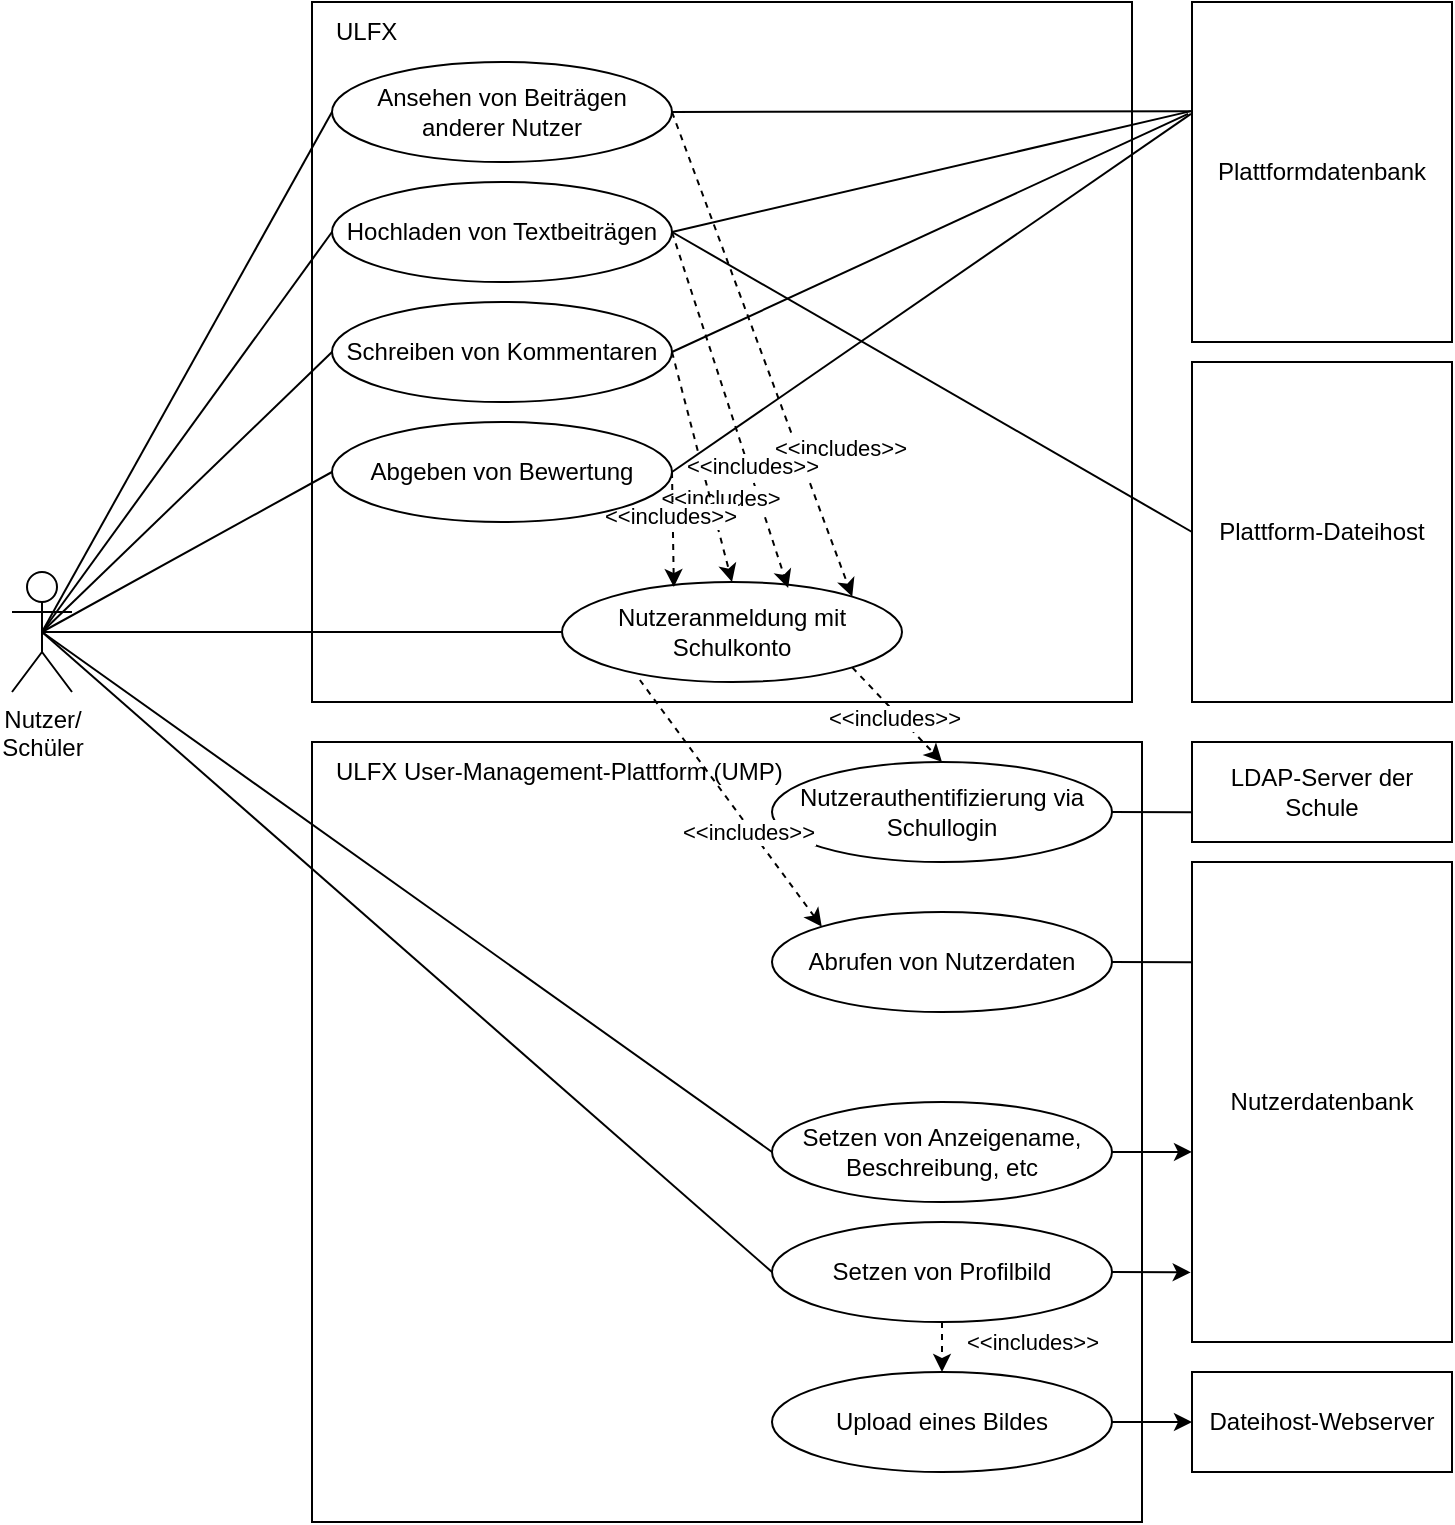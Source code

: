 <mxfile version="22.1.2" type="device">
  <diagram id="6qmla0ylQ88ybKYGIRtB" name="Seite-1">
    <mxGraphModel dx="794" dy="558" grid="1" gridSize="10" guides="1" tooltips="1" connect="1" arrows="1" fold="1" page="1" pageScale="1" pageWidth="827" pageHeight="1169" math="0" shadow="0">
      <root>
        <mxCell id="0" />
        <mxCell id="1" parent="0" />
        <mxCell id="U0qxjRxxlcd1XlXsWyBE-2" value="" style="whiteSpace=wrap;html=1;" parent="1" vertex="1">
          <mxGeometry x="200" y="100" width="410" height="350" as="geometry" />
        </mxCell>
        <mxCell id="U0qxjRxxlcd1XlXsWyBE-3" value="ULFX" style="text;html=1;strokeColor=none;fillColor=none;align=left;verticalAlign=middle;whiteSpace=wrap;rounded=0;" parent="1" vertex="1">
          <mxGeometry x="210" y="100" width="70" height="30" as="geometry" />
        </mxCell>
        <mxCell id="U0qxjRxxlcd1XlXsWyBE-4" value="Nutzeranmeldung mit Schulkonto" style="ellipse;whiteSpace=wrap;html=1;" parent="1" vertex="1">
          <mxGeometry x="325" y="390" width="170" height="50" as="geometry" />
        </mxCell>
        <mxCell id="U0qxjRxxlcd1XlXsWyBE-9" value="Nutzer/ &lt;br&gt;Schüler" style="shape=umlActor;verticalLabelPosition=bottom;verticalAlign=top;html=1;outlineConnect=0;" parent="1" vertex="1">
          <mxGeometry x="50" y="385" width="30" height="60" as="geometry" />
        </mxCell>
        <mxCell id="U0qxjRxxlcd1XlXsWyBE-10" value="" style="endArrow=none;html=1;rounded=0;exitX=0.5;exitY=0.5;exitDx=0;exitDy=0;exitPerimeter=0;entryX=0;entryY=0.5;entryDx=0;entryDy=0;" parent="1" source="U0qxjRxxlcd1XlXsWyBE-9" target="U0qxjRxxlcd1XlXsWyBE-4" edge="1">
          <mxGeometry width="50" height="50" relative="1" as="geometry">
            <mxPoint x="550" y="470" as="sourcePoint" />
            <mxPoint x="600" y="420" as="targetPoint" />
          </mxGeometry>
        </mxCell>
        <mxCell id="U0qxjRxxlcd1XlXsWyBE-11" value="" style="endArrow=none;html=1;rounded=0;entryX=0.5;entryY=0.5;entryDx=0;entryDy=0;entryPerimeter=0;exitX=0;exitY=0.5;exitDx=0;exitDy=0;" parent="1" source="U0qxjRxxlcd1XlXsWyBE-5" target="U0qxjRxxlcd1XlXsWyBE-9" edge="1">
          <mxGeometry width="50" height="50" relative="1" as="geometry">
            <mxPoint x="550" y="470" as="sourcePoint" />
            <mxPoint x="600" y="420" as="targetPoint" />
          </mxGeometry>
        </mxCell>
        <mxCell id="U0qxjRxxlcd1XlXsWyBE-12" value="" style="endArrow=none;html=1;rounded=0;exitX=0.5;exitY=0.5;exitDx=0;exitDy=0;exitPerimeter=0;entryX=0;entryY=0.5;entryDx=0;entryDy=0;" parent="1" source="U0qxjRxxlcd1XlXsWyBE-9" target="U0qxjRxxlcd1XlXsWyBE-6" edge="1">
          <mxGeometry width="50" height="50" relative="1" as="geometry">
            <mxPoint x="550" y="470" as="sourcePoint" />
            <mxPoint x="600" y="420" as="targetPoint" />
          </mxGeometry>
        </mxCell>
        <mxCell id="U0qxjRxxlcd1XlXsWyBE-13" value="" style="endArrow=none;html=1;rounded=0;exitX=0.5;exitY=0.5;exitDx=0;exitDy=0;exitPerimeter=0;entryX=0;entryY=0.5;entryDx=0;entryDy=0;" parent="1" source="U0qxjRxxlcd1XlXsWyBE-9" target="U0qxjRxxlcd1XlXsWyBE-7" edge="1">
          <mxGeometry width="50" height="50" relative="1" as="geometry">
            <mxPoint x="550" y="470" as="sourcePoint" />
            <mxPoint x="600" y="420" as="targetPoint" />
          </mxGeometry>
        </mxCell>
        <mxCell id="U0qxjRxxlcd1XlXsWyBE-14" value="" style="endArrow=none;html=1;rounded=0;entryX=0.5;entryY=0.5;entryDx=0;entryDy=0;entryPerimeter=0;exitX=0;exitY=0.5;exitDx=0;exitDy=0;" parent="1" source="U0qxjRxxlcd1XlXsWyBE-8" target="U0qxjRxxlcd1XlXsWyBE-9" edge="1">
          <mxGeometry width="50" height="50" relative="1" as="geometry">
            <mxPoint x="550" y="470" as="sourcePoint" />
            <mxPoint x="600" y="420" as="targetPoint" />
          </mxGeometry>
        </mxCell>
        <mxCell id="U0qxjRxxlcd1XlXsWyBE-15" value="" style="endArrow=classic;html=1;rounded=0;exitX=1;exitY=0.5;exitDx=0;exitDy=0;entryX=1;entryY=0;entryDx=0;entryDy=0;dashed=1;" parent="1" source="U0qxjRxxlcd1XlXsWyBE-5" target="U0qxjRxxlcd1XlXsWyBE-4" edge="1">
          <mxGeometry width="50" height="50" relative="1" as="geometry">
            <mxPoint x="550" y="490" as="sourcePoint" />
            <mxPoint x="600" y="440" as="targetPoint" />
          </mxGeometry>
        </mxCell>
        <mxCell id="U0qxjRxxlcd1XlXsWyBE-22" value="&amp;lt;&amp;lt;includes&amp;gt;&amp;gt;" style="edgeLabel;html=1;align=center;verticalAlign=middle;resizable=0;points=[];" parent="U0qxjRxxlcd1XlXsWyBE-15" vertex="1" connectable="0">
          <mxGeometry x="-0.174" y="1" relative="1" as="geometry">
            <mxPoint x="46" y="68" as="offset" />
          </mxGeometry>
        </mxCell>
        <mxCell id="U0qxjRxxlcd1XlXsWyBE-16" value="" style="endArrow=classic;html=1;rounded=0;exitX=1;exitY=0.5;exitDx=0;exitDy=0;entryX=0.665;entryY=0.06;entryDx=0;entryDy=0;dashed=1;entryPerimeter=0;" parent="1" source="U0qxjRxxlcd1XlXsWyBE-6" target="U0qxjRxxlcd1XlXsWyBE-4" edge="1">
          <mxGeometry width="50" height="50" relative="1" as="geometry">
            <mxPoint x="390" y="235" as="sourcePoint" />
            <mxPoint x="509" y="200" as="targetPoint" />
          </mxGeometry>
        </mxCell>
        <mxCell id="U0qxjRxxlcd1XlXsWyBE-21" value="&amp;lt;&amp;lt;includes&amp;gt;" style="edgeLabel;html=1;align=center;verticalAlign=middle;resizable=0;points=[];" parent="U0qxjRxxlcd1XlXsWyBE-16" vertex="1" connectable="0">
          <mxGeometry x="0.237" y="-2" relative="1" as="geometry">
            <mxPoint x="-10" y="22" as="offset" />
          </mxGeometry>
        </mxCell>
        <mxCell id="U0qxjRxxlcd1XlXsWyBE-17" value="" style="endArrow=classic;html=1;rounded=0;exitX=1;exitY=0.5;exitDx=0;exitDy=0;dashed=1;entryX=0.5;entryY=0;entryDx=0;entryDy=0;" parent="1" source="U0qxjRxxlcd1XlXsWyBE-7" target="U0qxjRxxlcd1XlXsWyBE-4" edge="1">
          <mxGeometry width="50" height="50" relative="1" as="geometry">
            <mxPoint x="390" y="295" as="sourcePoint" />
            <mxPoint x="500" y="190" as="targetPoint" />
          </mxGeometry>
        </mxCell>
        <mxCell id="U0qxjRxxlcd1XlXsWyBE-20" value="&amp;lt;&amp;lt;includes&amp;gt;&amp;gt;" style="edgeLabel;html=1;align=center;verticalAlign=middle;resizable=0;points=[];" parent="U0qxjRxxlcd1XlXsWyBE-17" vertex="1" connectable="0">
          <mxGeometry x="-0.17" y="1" relative="1" as="geometry">
            <mxPoint x="26" y="9" as="offset" />
          </mxGeometry>
        </mxCell>
        <mxCell id="U0qxjRxxlcd1XlXsWyBE-18" value="" style="endArrow=classic;html=1;rounded=0;exitX=1;exitY=0.5;exitDx=0;exitDy=0;dashed=1;entryX=0.329;entryY=0.05;entryDx=0;entryDy=0;entryPerimeter=0;" parent="1" source="U0qxjRxxlcd1XlXsWyBE-8" target="U0qxjRxxlcd1XlXsWyBE-4" edge="1">
          <mxGeometry width="50" height="50" relative="1" as="geometry">
            <mxPoint x="390" y="355" as="sourcePoint" />
            <mxPoint x="490" y="190" as="targetPoint" />
          </mxGeometry>
        </mxCell>
        <mxCell id="U0qxjRxxlcd1XlXsWyBE-19" value="&amp;lt;&amp;lt;includes&amp;gt;&amp;gt;" style="edgeLabel;html=1;align=center;verticalAlign=middle;resizable=0;points=[];" parent="U0qxjRxxlcd1XlXsWyBE-18" vertex="1" connectable="0">
          <mxGeometry x="-0.248" y="-2" relative="1" as="geometry">
            <mxPoint as="offset" />
          </mxGeometry>
        </mxCell>
        <mxCell id="U0qxjRxxlcd1XlXsWyBE-23" value="" style="whiteSpace=wrap;html=1;imageAspect=0;resizeWidth=1;resizeHeight=1;" parent="1" vertex="1">
          <mxGeometry x="640" y="470" width="130" height="50" as="geometry" />
        </mxCell>
        <mxCell id="U0qxjRxxlcd1XlXsWyBE-24" value="LDAP-Server der Schule" style="text;html=1;strokeColor=none;fillColor=none;align=center;verticalAlign=middle;whiteSpace=wrap;rounded=0;" parent="1" vertex="1">
          <mxGeometry x="640" y="470" width="130" height="50" as="geometry" />
        </mxCell>
        <mxCell id="U0qxjRxxlcd1XlXsWyBE-25" value="Nutzerdatenbank" style="whiteSpace=wrap;html=1;imageAspect=0;resizeWidth=1;resizeHeight=1;" parent="1" vertex="1">
          <mxGeometry x="640" y="530" width="130" height="240" as="geometry" />
        </mxCell>
        <mxCell id="U0qxjRxxlcd1XlXsWyBE-35" value="" style="whiteSpace=wrap;html=1;" parent="1" vertex="1">
          <mxGeometry x="200" y="470" width="415" height="390" as="geometry" />
        </mxCell>
        <mxCell id="U0qxjRxxlcd1XlXsWyBE-36" value="ULFX User-Management-Plattform (UMP)" style="text;html=1;strokeColor=none;fillColor=none;align=left;verticalAlign=middle;whiteSpace=wrap;rounded=0;" parent="1" vertex="1">
          <mxGeometry x="210" y="470" width="240" height="30" as="geometry" />
        </mxCell>
        <mxCell id="U0qxjRxxlcd1XlXsWyBE-37" value="Abrufen von Nutzerdaten" style="ellipse;whiteSpace=wrap;html=1;" parent="1" vertex="1">
          <mxGeometry x="430" y="555" width="170" height="50" as="geometry" />
        </mxCell>
        <mxCell id="U0qxjRxxlcd1XlXsWyBE-39" value="" style="endArrow=none;html=1;rounded=0;exitX=1;exitY=0.5;exitDx=0;exitDy=0;entryX=-0.002;entryY=0.209;entryDx=0;entryDy=0;entryPerimeter=0;" parent="1" source="U0qxjRxxlcd1XlXsWyBE-37" target="U0qxjRxxlcd1XlXsWyBE-25" edge="1">
          <mxGeometry width="50" height="50" relative="1" as="geometry">
            <mxPoint x="530" y="395" as="sourcePoint" />
            <mxPoint x="650" y="540" as="targetPoint" />
          </mxGeometry>
        </mxCell>
        <mxCell id="U0qxjRxxlcd1XlXsWyBE-5" value="Ansehen von Beiträgen anderer Nutzer" style="ellipse;whiteSpace=wrap;html=1;" parent="1" vertex="1">
          <mxGeometry x="210" y="130" width="170" height="50" as="geometry" />
        </mxCell>
        <mxCell id="U0qxjRxxlcd1XlXsWyBE-6" value="Hochladen von Textbeiträgen" style="ellipse;whiteSpace=wrap;html=1;" parent="1" vertex="1">
          <mxGeometry x="210" y="190" width="170" height="50" as="geometry" />
        </mxCell>
        <mxCell id="U0qxjRxxlcd1XlXsWyBE-7" value="Schreiben von Kommentaren" style="ellipse;whiteSpace=wrap;html=1;" parent="1" vertex="1">
          <mxGeometry x="210" y="250" width="170" height="50" as="geometry" />
        </mxCell>
        <mxCell id="U0qxjRxxlcd1XlXsWyBE-8" value="Abgeben von Bewertung" style="ellipse;whiteSpace=wrap;html=1;" parent="1" vertex="1">
          <mxGeometry x="210" y="310" width="170" height="50" as="geometry" />
        </mxCell>
        <mxCell id="U0qxjRxxlcd1XlXsWyBE-41" value="Setzen von Anzeigename, Beschreibung, etc" style="ellipse;whiteSpace=wrap;html=1;" parent="1" vertex="1">
          <mxGeometry x="430" y="650" width="170" height="50" as="geometry" />
        </mxCell>
        <mxCell id="U0qxjRxxlcd1XlXsWyBE-42" value="Setzen von Profilbild" style="ellipse;whiteSpace=wrap;html=1;" parent="1" vertex="1">
          <mxGeometry x="430" y="710" width="170" height="50" as="geometry" />
        </mxCell>
        <mxCell id="U0qxjRxxlcd1XlXsWyBE-43" value="Upload eines Bildes" style="ellipse;whiteSpace=wrap;html=1;" parent="1" vertex="1">
          <mxGeometry x="430" y="785" width="170" height="50" as="geometry" />
        </mxCell>
        <mxCell id="U0qxjRxxlcd1XlXsWyBE-44" value="Dateihost-Webserver" style="whiteSpace=wrap;html=1;imageAspect=0;resizeWidth=1;resizeHeight=1;" parent="1" vertex="1">
          <mxGeometry x="640" y="785" width="130" height="50" as="geometry" />
        </mxCell>
        <mxCell id="U0qxjRxxlcd1XlXsWyBE-46" value="" style="endArrow=classic;html=1;rounded=0;exitX=0.5;exitY=1;exitDx=0;exitDy=0;dashed=1;entryX=0.5;entryY=0;entryDx=0;entryDy=0;" parent="1" source="U0qxjRxxlcd1XlXsWyBE-42" target="U0qxjRxxlcd1XlXsWyBE-43" edge="1">
          <mxGeometry width="50" height="50" relative="1" as="geometry">
            <mxPoint x="509" y="105" as="sourcePoint" />
            <mxPoint x="509" y="375" as="targetPoint" />
          </mxGeometry>
        </mxCell>
        <mxCell id="U0qxjRxxlcd1XlXsWyBE-47" value="&amp;lt;&amp;lt;includes&amp;gt;&amp;gt;" style="edgeLabel;html=1;align=center;verticalAlign=middle;resizable=0;points=[];" parent="U0qxjRxxlcd1XlXsWyBE-46" vertex="1" connectable="0">
          <mxGeometry x="-0.248" y="-2" relative="1" as="geometry">
            <mxPoint x="47" as="offset" />
          </mxGeometry>
        </mxCell>
        <mxCell id="U0qxjRxxlcd1XlXsWyBE-48" value="" style="endArrow=classic;html=1;rounded=0;exitX=1;exitY=0.5;exitDx=0;exitDy=0;entryX=0;entryY=0.5;entryDx=0;entryDy=0;" parent="1" source="U0qxjRxxlcd1XlXsWyBE-43" target="U0qxjRxxlcd1XlXsWyBE-44" edge="1">
          <mxGeometry width="50" height="50" relative="1" as="geometry">
            <mxPoint x="530" y="495" as="sourcePoint" />
            <mxPoint x="580" y="445" as="targetPoint" />
          </mxGeometry>
        </mxCell>
        <mxCell id="U0qxjRxxlcd1XlXsWyBE-49" value="" style="endArrow=none;html=1;rounded=0;entryX=0.5;entryY=0.5;entryDx=0;entryDy=0;entryPerimeter=0;exitX=0;exitY=0.5;exitDx=0;exitDy=0;" parent="1" source="U0qxjRxxlcd1XlXsWyBE-41" target="U0qxjRxxlcd1XlXsWyBE-9" edge="1">
          <mxGeometry width="50" height="50" relative="1" as="geometry">
            <mxPoint x="530" y="570" as="sourcePoint" />
            <mxPoint x="580" y="520" as="targetPoint" />
          </mxGeometry>
        </mxCell>
        <mxCell id="U0qxjRxxlcd1XlXsWyBE-50" value="" style="endArrow=none;html=1;rounded=0;entryX=0.5;entryY=0.5;entryDx=0;entryDy=0;entryPerimeter=0;exitX=0;exitY=0.5;exitDx=0;exitDy=0;" parent="1" source="U0qxjRxxlcd1XlXsWyBE-42" target="U0qxjRxxlcd1XlXsWyBE-9" edge="1">
          <mxGeometry width="50" height="50" relative="1" as="geometry">
            <mxPoint x="530" y="570" as="sourcePoint" />
            <mxPoint x="580" y="520" as="targetPoint" />
          </mxGeometry>
        </mxCell>
        <mxCell id="U0qxjRxxlcd1XlXsWyBE-53" value="" style="endArrow=classic;html=1;rounded=0;exitX=1;exitY=0.5;exitDx=0;exitDy=0;entryX=0;entryY=0.604;entryDx=0;entryDy=0;entryPerimeter=0;" parent="1" source="U0qxjRxxlcd1XlXsWyBE-41" target="U0qxjRxxlcd1XlXsWyBE-25" edge="1">
          <mxGeometry width="50" height="50" relative="1" as="geometry">
            <mxPoint x="530" y="595" as="sourcePoint" />
            <mxPoint x="580" y="545" as="targetPoint" />
          </mxGeometry>
        </mxCell>
        <mxCell id="U0qxjRxxlcd1XlXsWyBE-54" value="" style="endArrow=classic;html=1;rounded=0;exitX=1;exitY=0.5;exitDx=0;exitDy=0;entryX=-0.005;entryY=0.855;entryDx=0;entryDy=0;entryPerimeter=0;" parent="1" source="U0qxjRxxlcd1XlXsWyBE-42" target="U0qxjRxxlcd1XlXsWyBE-25" edge="1">
          <mxGeometry width="50" height="50" relative="1" as="geometry">
            <mxPoint x="530" y="595" as="sourcePoint" />
            <mxPoint x="640" y="660" as="targetPoint" />
          </mxGeometry>
        </mxCell>
        <mxCell id="U0qxjRxxlcd1XlXsWyBE-56" value="Plattformdatenbank" style="whiteSpace=wrap;html=1;imageAspect=0;resizeWidth=1;resizeHeight=1;" parent="1" vertex="1">
          <mxGeometry x="640" y="100" width="130" height="170" as="geometry" />
        </mxCell>
        <mxCell id="U0qxjRxxlcd1XlXsWyBE-58" value="Plattform-Dateihost" style="whiteSpace=wrap;html=1;imageAspect=0;resizeWidth=1;resizeHeight=1;" parent="1" vertex="1">
          <mxGeometry x="640" y="280" width="130" height="170" as="geometry" />
        </mxCell>
        <mxCell id="U0qxjRxxlcd1XlXsWyBE-59" value="" style="endArrow=none;html=1;rounded=0;exitX=1;exitY=0.5;exitDx=0;exitDy=0;entryX=0;entryY=0.5;entryDx=0;entryDy=0;" parent="1" source="U0qxjRxxlcd1XlXsWyBE-6" target="U0qxjRxxlcd1XlXsWyBE-58" edge="1">
          <mxGeometry width="50" height="50" relative="1" as="geometry">
            <mxPoint x="410" y="410" as="sourcePoint" />
            <mxPoint x="460" y="360" as="targetPoint" />
          </mxGeometry>
        </mxCell>
        <mxCell id="U0qxjRxxlcd1XlXsWyBE-65" value="Nutzerauthentifizierung via Schullogin" style="ellipse;whiteSpace=wrap;html=1;" parent="1" vertex="1">
          <mxGeometry x="430" y="480" width="170" height="50" as="geometry" />
        </mxCell>
        <mxCell id="U0qxjRxxlcd1XlXsWyBE-67" value="" style="endArrow=none;html=1;rounded=0;entryX=1;entryY=0.5;entryDx=0;entryDy=0;exitX=0.002;exitY=0.702;exitDx=0;exitDy=0;exitPerimeter=0;" parent="1" source="U0qxjRxxlcd1XlXsWyBE-24" target="U0qxjRxxlcd1XlXsWyBE-65" edge="1">
          <mxGeometry width="50" height="50" relative="1" as="geometry">
            <mxPoint x="410" y="570" as="sourcePoint" />
            <mxPoint x="460" y="520" as="targetPoint" />
          </mxGeometry>
        </mxCell>
        <mxCell id="U0qxjRxxlcd1XlXsWyBE-72" value="" style="endArrow=none;html=1;rounded=0;entryX=1;entryY=0.5;entryDx=0;entryDy=0;exitX=0;exitY=0.321;exitDx=0;exitDy=0;exitPerimeter=0;" parent="1" source="U0qxjRxxlcd1XlXsWyBE-56" target="U0qxjRxxlcd1XlXsWyBE-5" edge="1">
          <mxGeometry width="50" height="50" relative="1" as="geometry">
            <mxPoint x="320" y="330" as="sourcePoint" />
            <mxPoint x="370" y="280" as="targetPoint" />
          </mxGeometry>
        </mxCell>
        <mxCell id="U0qxjRxxlcd1XlXsWyBE-73" value="" style="endArrow=none;html=1;rounded=0;entryX=1;entryY=0.5;entryDx=0;entryDy=0;exitX=-0.004;exitY=0.321;exitDx=0;exitDy=0;exitPerimeter=0;" parent="1" source="U0qxjRxxlcd1XlXsWyBE-56" target="U0qxjRxxlcd1XlXsWyBE-6" edge="1">
          <mxGeometry width="50" height="50" relative="1" as="geometry">
            <mxPoint x="650" y="164.57" as="sourcePoint" />
            <mxPoint x="390" y="165" as="targetPoint" />
          </mxGeometry>
        </mxCell>
        <mxCell id="U0qxjRxxlcd1XlXsWyBE-74" value="" style="endArrow=none;html=1;rounded=0;entryX=1;entryY=0.5;entryDx=0;entryDy=0;exitX=-0.015;exitY=0.329;exitDx=0;exitDy=0;exitPerimeter=0;" parent="1" source="U0qxjRxxlcd1XlXsWyBE-56" target="U0qxjRxxlcd1XlXsWyBE-7" edge="1">
          <mxGeometry width="50" height="50" relative="1" as="geometry">
            <mxPoint x="649.48" y="164.57" as="sourcePoint" />
            <mxPoint x="390" y="225" as="targetPoint" />
          </mxGeometry>
        </mxCell>
        <mxCell id="U0qxjRxxlcd1XlXsWyBE-75" value="" style="endArrow=none;html=1;rounded=0;entryX=1;entryY=0.5;entryDx=0;entryDy=0;exitX=-0.004;exitY=0.329;exitDx=0;exitDy=0;exitPerimeter=0;" parent="1" source="U0qxjRxxlcd1XlXsWyBE-56" target="U0qxjRxxlcd1XlXsWyBE-8" edge="1">
          <mxGeometry width="50" height="50" relative="1" as="geometry">
            <mxPoint x="648.05" y="165.93" as="sourcePoint" />
            <mxPoint x="390" y="285" as="targetPoint" />
          </mxGeometry>
        </mxCell>
        <mxCell id="pk0NyMAjHuGnfcJEtKf6-2" value="" style="endArrow=classic;dashed=1;html=1;rounded=0;entryX=0.5;entryY=0;entryDx=0;entryDy=0;exitX=1;exitY=1;exitDx=0;exitDy=0;endFill=1;" edge="1" parent="1" source="U0qxjRxxlcd1XlXsWyBE-4" target="U0qxjRxxlcd1XlXsWyBE-65">
          <mxGeometry width="50" height="50" relative="1" as="geometry">
            <mxPoint x="380" y="400" as="sourcePoint" />
            <mxPoint x="430" y="350" as="targetPoint" />
          </mxGeometry>
        </mxCell>
        <mxCell id="pk0NyMAjHuGnfcJEtKf6-3" value="&amp;lt;&amp;lt;includes&amp;gt;&amp;gt;" style="edgeLabel;html=1;align=center;verticalAlign=middle;resizable=0;points=[];" vertex="1" connectable="0" parent="pk0NyMAjHuGnfcJEtKf6-2">
          <mxGeometry x="-0.018" y="-2" relative="1" as="geometry">
            <mxPoint as="offset" />
          </mxGeometry>
        </mxCell>
        <mxCell id="pk0NyMAjHuGnfcJEtKf6-4" value="" style="endArrow=none;dashed=1;html=1;rounded=0;entryX=0.229;entryY=0.98;entryDx=0;entryDy=0;exitX=0;exitY=0;exitDx=0;exitDy=0;endFill=0;startArrow=classic;startFill=1;entryPerimeter=0;" edge="1" parent="1" source="U0qxjRxxlcd1XlXsWyBE-37" target="U0qxjRxxlcd1XlXsWyBE-4">
          <mxGeometry width="50" height="50" relative="1" as="geometry">
            <mxPoint x="240" y="490" as="sourcePoint" />
            <mxPoint x="290" y="440" as="targetPoint" />
          </mxGeometry>
        </mxCell>
        <mxCell id="pk0NyMAjHuGnfcJEtKf6-5" value="&amp;lt;&amp;lt;includes&amp;gt;&amp;gt;" style="edgeLabel;html=1;align=center;verticalAlign=middle;resizable=0;points=[];" vertex="1" connectable="0" parent="pk0NyMAjHuGnfcJEtKf6-4">
          <mxGeometry x="-0.216" y="2" relative="1" as="geometry">
            <mxPoint as="offset" />
          </mxGeometry>
        </mxCell>
      </root>
    </mxGraphModel>
  </diagram>
</mxfile>
